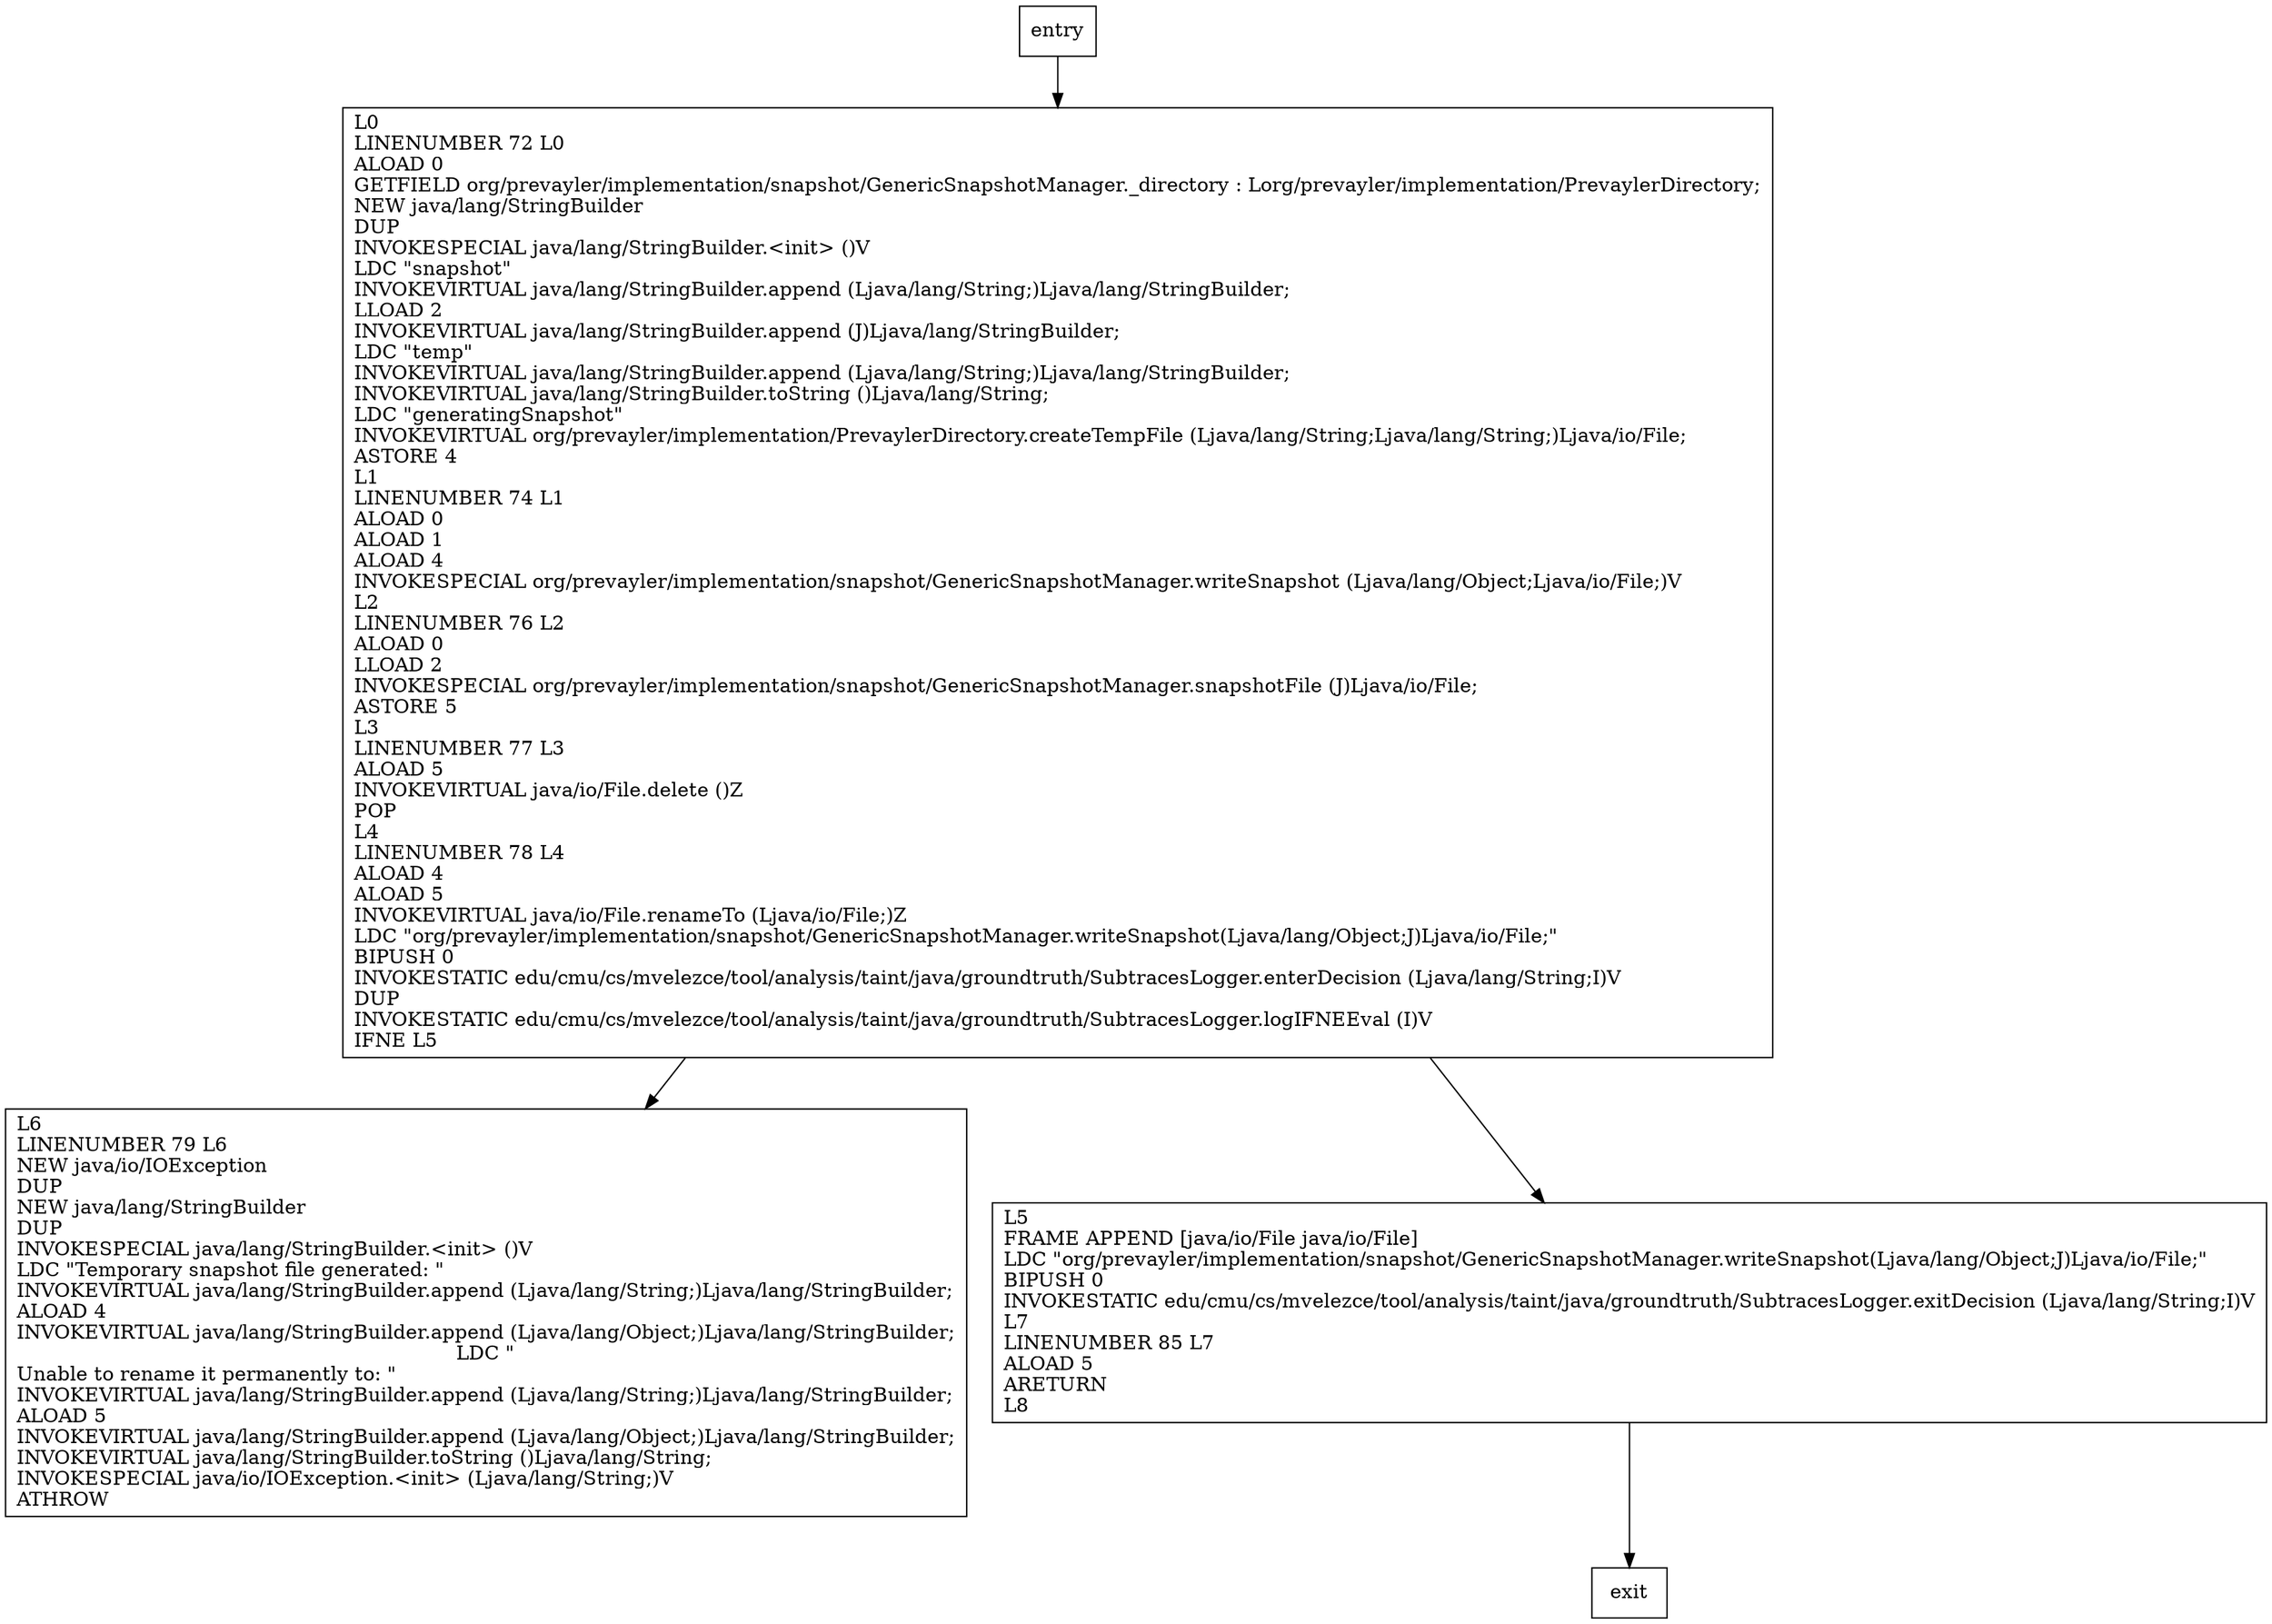 digraph writeSnapshot {
node [shape=record];
1047087935 [label="L6\lLINENUMBER 79 L6\lNEW java/io/IOException\lDUP\lNEW java/lang/StringBuilder\lDUP\lINVOKESPECIAL java/lang/StringBuilder.\<init\> ()V\lLDC \"Temporary snapshot file generated: \"\lINVOKEVIRTUAL java/lang/StringBuilder.append (Ljava/lang/String;)Ljava/lang/StringBuilder;\lALOAD 4\lINVOKEVIRTUAL java/lang/StringBuilder.append (Ljava/lang/Object;)Ljava/lang/StringBuilder;\lLDC \"\nUnable to rename it permanently to: \"\lINVOKEVIRTUAL java/lang/StringBuilder.append (Ljava/lang/String;)Ljava/lang/StringBuilder;\lALOAD 5\lINVOKEVIRTUAL java/lang/StringBuilder.append (Ljava/lang/Object;)Ljava/lang/StringBuilder;\lINVOKEVIRTUAL java/lang/StringBuilder.toString ()Ljava/lang/String;\lINVOKESPECIAL java/io/IOException.\<init\> (Ljava/lang/String;)V\lATHROW\l"];
464887938 [label="L5\lFRAME APPEND [java/io/File java/io/File]\lLDC \"org/prevayler/implementation/snapshot/GenericSnapshotManager.writeSnapshot(Ljava/lang/Object;J)Ljava/io/File;\"\lBIPUSH 0\lINVOKESTATIC edu/cmu/cs/mvelezce/tool/analysis/taint/java/groundtruth/SubtracesLogger.exitDecision (Ljava/lang/String;I)V\lL7\lLINENUMBER 85 L7\lALOAD 5\lARETURN\lL8\l"];
1710989308 [label="L0\lLINENUMBER 72 L0\lALOAD 0\lGETFIELD org/prevayler/implementation/snapshot/GenericSnapshotManager._directory : Lorg/prevayler/implementation/PrevaylerDirectory;\lNEW java/lang/StringBuilder\lDUP\lINVOKESPECIAL java/lang/StringBuilder.\<init\> ()V\lLDC \"snapshot\"\lINVOKEVIRTUAL java/lang/StringBuilder.append (Ljava/lang/String;)Ljava/lang/StringBuilder;\lLLOAD 2\lINVOKEVIRTUAL java/lang/StringBuilder.append (J)Ljava/lang/StringBuilder;\lLDC \"temp\"\lINVOKEVIRTUAL java/lang/StringBuilder.append (Ljava/lang/String;)Ljava/lang/StringBuilder;\lINVOKEVIRTUAL java/lang/StringBuilder.toString ()Ljava/lang/String;\lLDC \"generatingSnapshot\"\lINVOKEVIRTUAL org/prevayler/implementation/PrevaylerDirectory.createTempFile (Ljava/lang/String;Ljava/lang/String;)Ljava/io/File;\lASTORE 4\lL1\lLINENUMBER 74 L1\lALOAD 0\lALOAD 1\lALOAD 4\lINVOKESPECIAL org/prevayler/implementation/snapshot/GenericSnapshotManager.writeSnapshot (Ljava/lang/Object;Ljava/io/File;)V\lL2\lLINENUMBER 76 L2\lALOAD 0\lLLOAD 2\lINVOKESPECIAL org/prevayler/implementation/snapshot/GenericSnapshotManager.snapshotFile (J)Ljava/io/File;\lASTORE 5\lL3\lLINENUMBER 77 L3\lALOAD 5\lINVOKEVIRTUAL java/io/File.delete ()Z\lPOP\lL4\lLINENUMBER 78 L4\lALOAD 4\lALOAD 5\lINVOKEVIRTUAL java/io/File.renameTo (Ljava/io/File;)Z\lLDC \"org/prevayler/implementation/snapshot/GenericSnapshotManager.writeSnapshot(Ljava/lang/Object;J)Ljava/io/File;\"\lBIPUSH 0\lINVOKESTATIC edu/cmu/cs/mvelezce/tool/analysis/taint/java/groundtruth/SubtracesLogger.enterDecision (Ljava/lang/String;I)V\lDUP\lINVOKESTATIC edu/cmu/cs/mvelezce/tool/analysis/taint/java/groundtruth/SubtracesLogger.logIFNEEval (I)V\lIFNE L5\l"];
entry;
exit;
entry -> 1710989308;
464887938 -> exit;
1710989308 -> 1047087935;
1710989308 -> 464887938;
}
